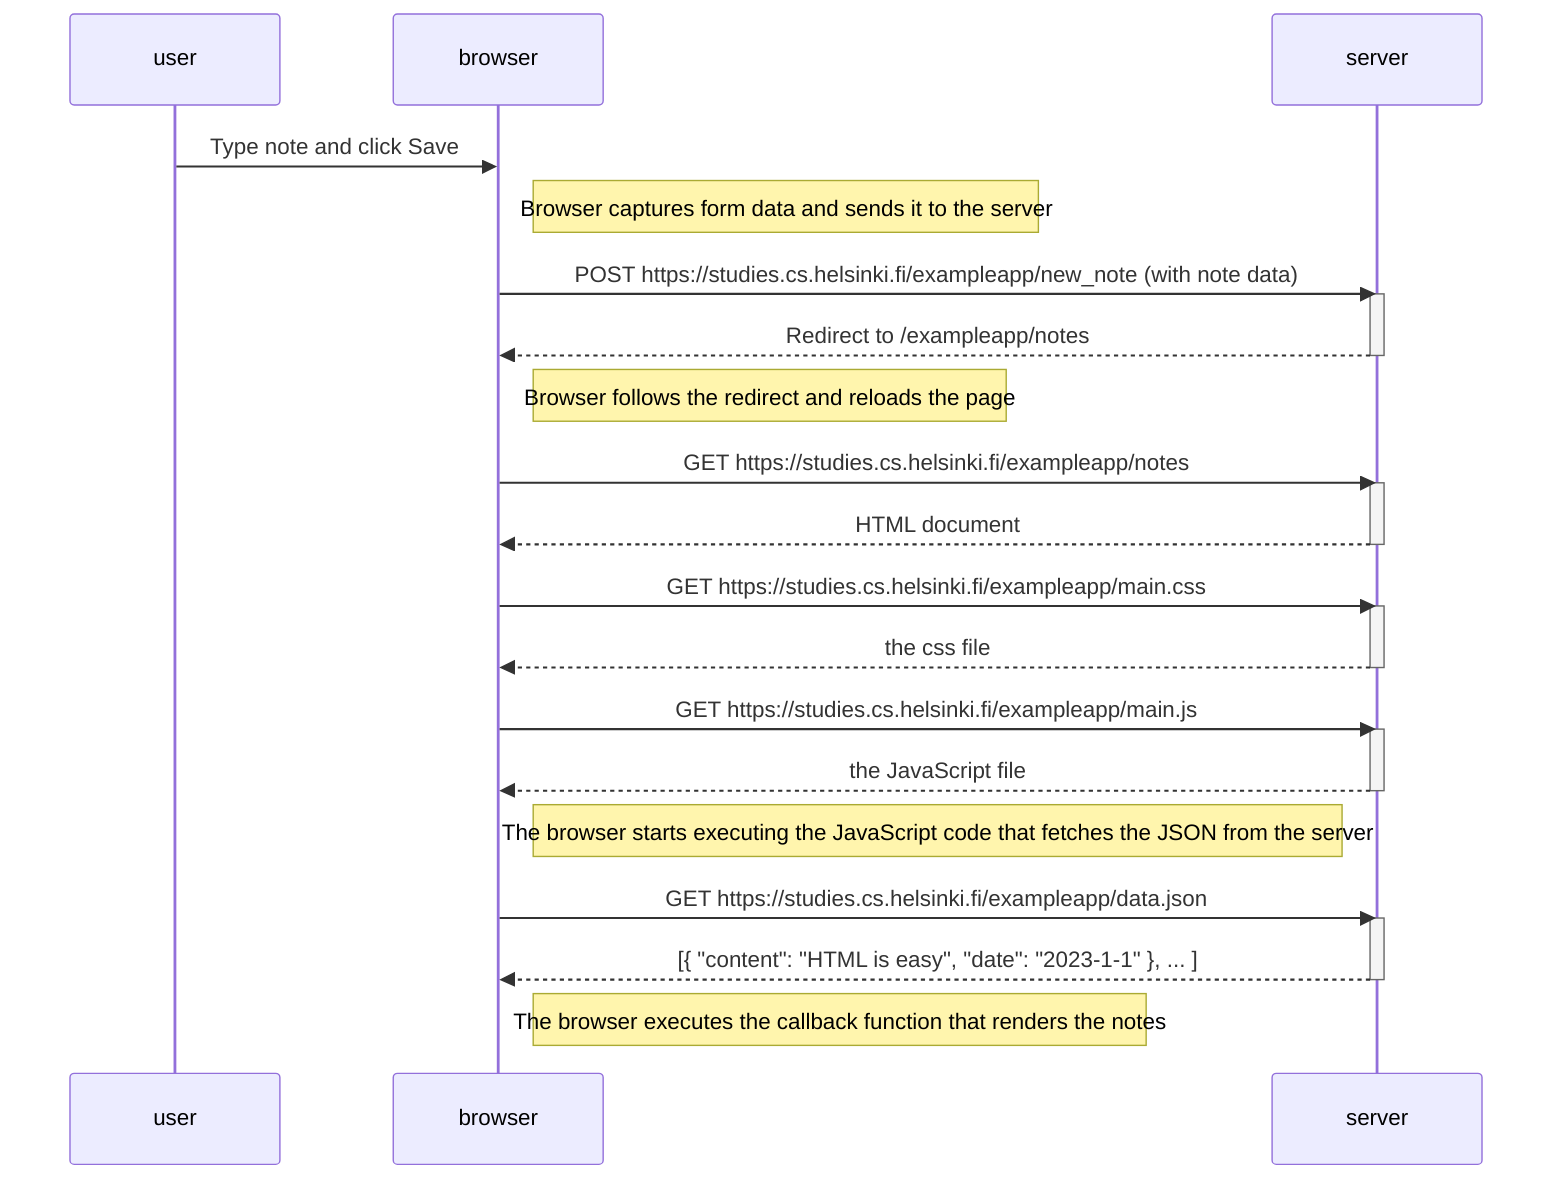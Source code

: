sequenceDiagram
    participant user
    participant browser
    participant server

    user->>browser: Type note and click Save
    Note right of browser: Browser captures form data and sends it to the server

    browser->>server: POST https://studies.cs.helsinki.fi/exampleapp/new_note (with note data)
    activate server
    server-->>browser: Redirect to /exampleapp/notes
    deactivate server

    Note right of browser: Browser follows the redirect and reloads the page

    browser->>server: GET https://studies.cs.helsinki.fi/exampleapp/notes
    activate server
    server-->>browser: HTML document
    deactivate server

    browser->>server: GET https://studies.cs.helsinki.fi/exampleapp/main.css
    activate server
    server-->>browser: the css file
    deactivate server

    browser->>server: GET https://studies.cs.helsinki.fi/exampleapp/main.js
    activate server
    server-->>browser: the JavaScript file
    deactivate server

    Note right of browser: The browser starts executing the JavaScript code that fetches the JSON from the server

    browser->>server: GET https://studies.cs.helsinki.fi/exampleapp/data.json
    activate server
    server-->>browser: [{ "content": "HTML is easy", "date": "2023-1-1" }, ... ]
    deactivate server

    Note right of browser: The browser executes the callback function that renders the notes